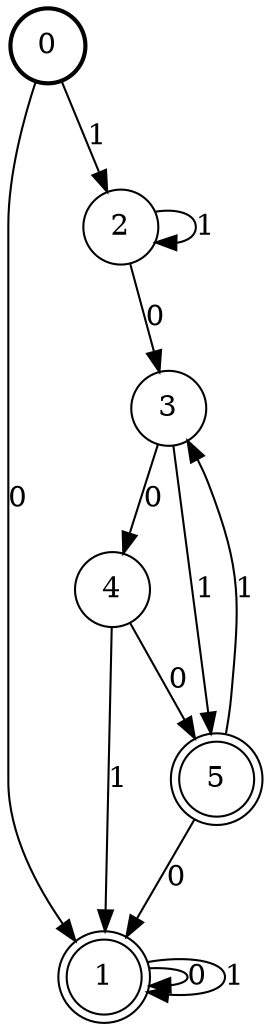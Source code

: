 digraph Automat {
    node [shape = circle];
    0 [style = "bold"];
    0 -> 1 [label = "0"];
    0 -> 2 [label = "1"];
    1 [peripheries=2]
    1 -> 1 [label = "0"];
    1 -> 1 [label = "1"];
    2 -> 3 [label = "0"];
    2 -> 2 [label = "1"];
    3 -> 4 [label = "0"];
    3 -> 5 [label = "1"];
    4 -> 5 [label = "0"];
    4 -> 1 [label = "1"];
    5 [peripheries=2]
    5 -> 1 [label = "0"];
    5 -> 3 [label = "1"];
}
